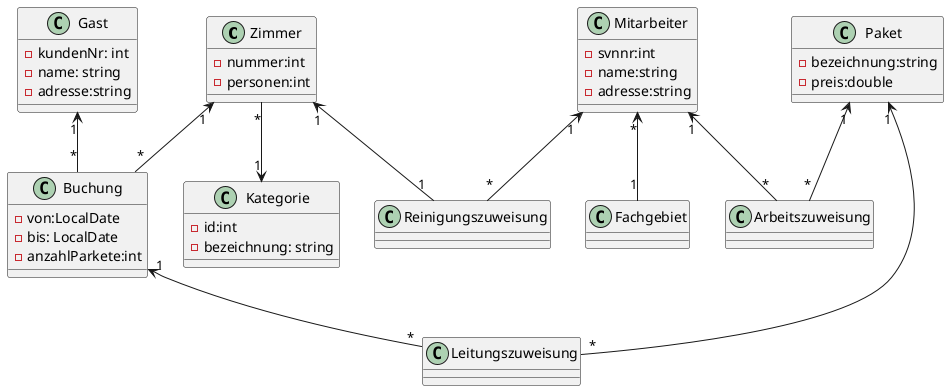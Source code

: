 @startuml
'https://plantuml.com/class-diagram

Zimmer "*" --> "1" Kategorie
Zimmer "1" <-- "*" Buchung
Gast "1" <-- "*" Buchung
Mitarbeiter "1" <-- "*" Arbeitszuweisung
Paket "1" <-- "*" Arbeitszuweisung
Buchung "1" <-- "*" Leitungszuweisung
Paket "1" <-- "*" Leitungszuweisung
Mitarbeiter "*" <-- "1" Fachgebiet
Mitarbeiter "1" <-- "*" Reinigungszuweisung
Zimmer "1" <-- "1" Reinigungszuweisung

/'Paket -- Luxuspaket
Paket -- Basispaket
Luxuspaket -- Basispaket'/

class Zimmer{
-nummer:int
-personen:int
}

class Mitarbeiter{
- svnnr:int
- name:string
- adresse:string
}

class Gast{
- kundenNr: int
- name: string
- adresse:string
}

class Buchung{
- von:LocalDate
- bis: LocalDate
- anzahlParkete:int
}

class Paket {
-bezeichnung:string
-preis:double
}

class Arbeitszuweisung{}

class Leitungszuweisung{}


class Kategorie {
-id:int
-bezeichnung: string
}

@enduml